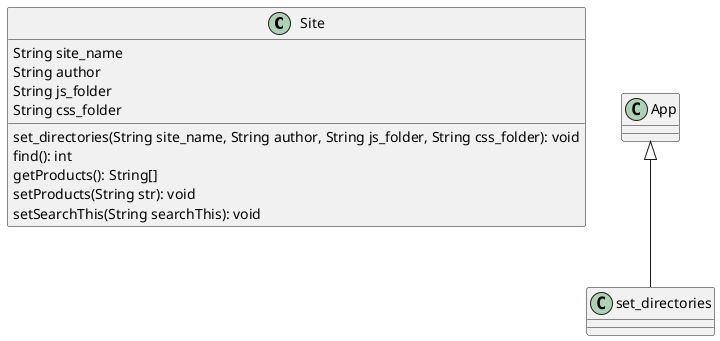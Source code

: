@startuml
'https://plantuml.com/class-diagram

class Site {
     String site_name
     String author
     String js_folder
     String css_folder
     set_directories(String site_name, String author, String js_folder, String css_folder): void
     find(): int
     getProducts(): String[]
     setProducts(String str): void
     setSearchThis(String searchThis): void
}

App <|-- set_directories

@enduml